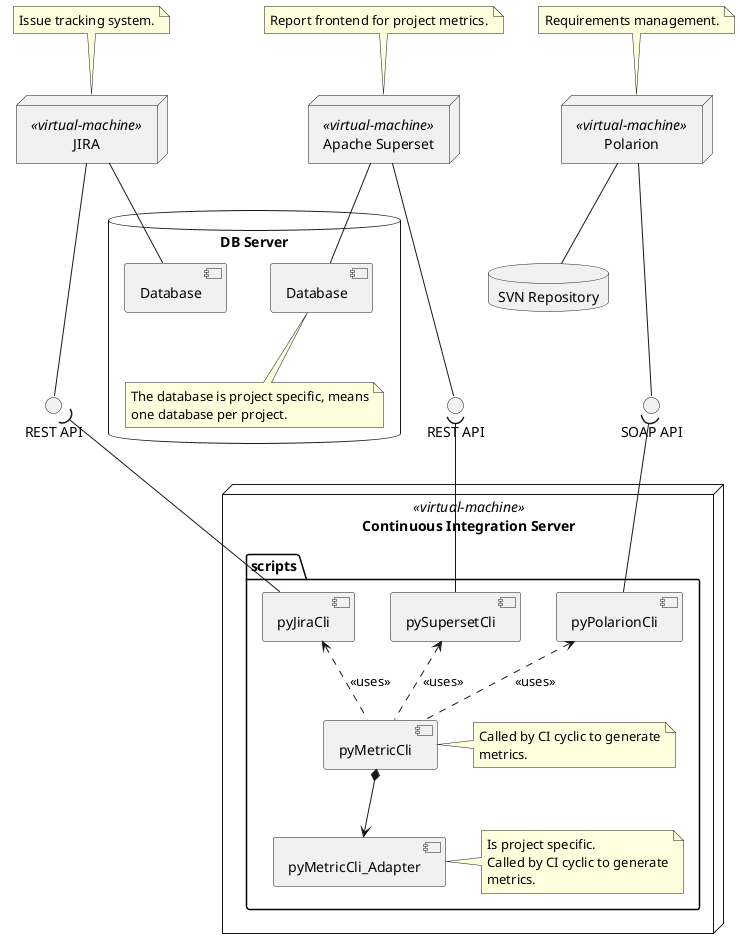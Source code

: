 @startuml DeploymentDiagram

node "Apache Superset"<<virtual-machine>> as superset

database "DB Server" {
    component "Database" as supersetDb

    note bottom of supersetDb
        The database is project specific, means
        one database per project.
    end note

    component "Database" as jiraDb
}

node "Polarion"<<virtual-machine>> as polarion
database "SVN Repository" as svnRepo

node "JIRA"<<virtual-machine>> as jira

interface "REST API" as supersetRestApi
interface "REST API" as jiraRestApi
interface "SOAP API" as polarionSoapApi

superset --- supersetRestApi
jira --- jiraRestApi
jira -- jiraDb
polarion --- polarionSoapApi
polarion -- svnRepo

superset -- supersetDb

node "Continuous Integration Server"<<virtual-machine>> {

    package "scripts" {
        component "pyJiraCli" as pyJiraCli
        component "pyPolarionCli" as pyPolarionCli
        component "pySupersetCli" as pySupersetCli
        component "pyMetricCli" as pyMetricCli
        component "pyMetricCli_Adapter" as adapter

        pyJiraCli <.. pyMetricCli: <<uses>>
        pyPolarionCli <.. pyMetricCli: <<uses>>
        pySupersetCli <.. pyMetricCli: <<uses>>
        pyMetricCli *--> adapter

        note right of pyMetricCli
            Called by CI cyclic to generate
            metrics.
        end note

        note right of adapter
            Is project specific.
            Called by CI cyclic to generate
            metrics.
        end note
    }
}

jiraRestApi )-- pyJiraCli
polarionSoapApi )-- pyPolarionCli

supersetRestApi )-- pySupersetCli

note top of superset
    Report frontend for project metrics.
end note

note top of jira
    Issue tracking system.
end note

note top of polarion
    Requirements management.
end note


@enduml